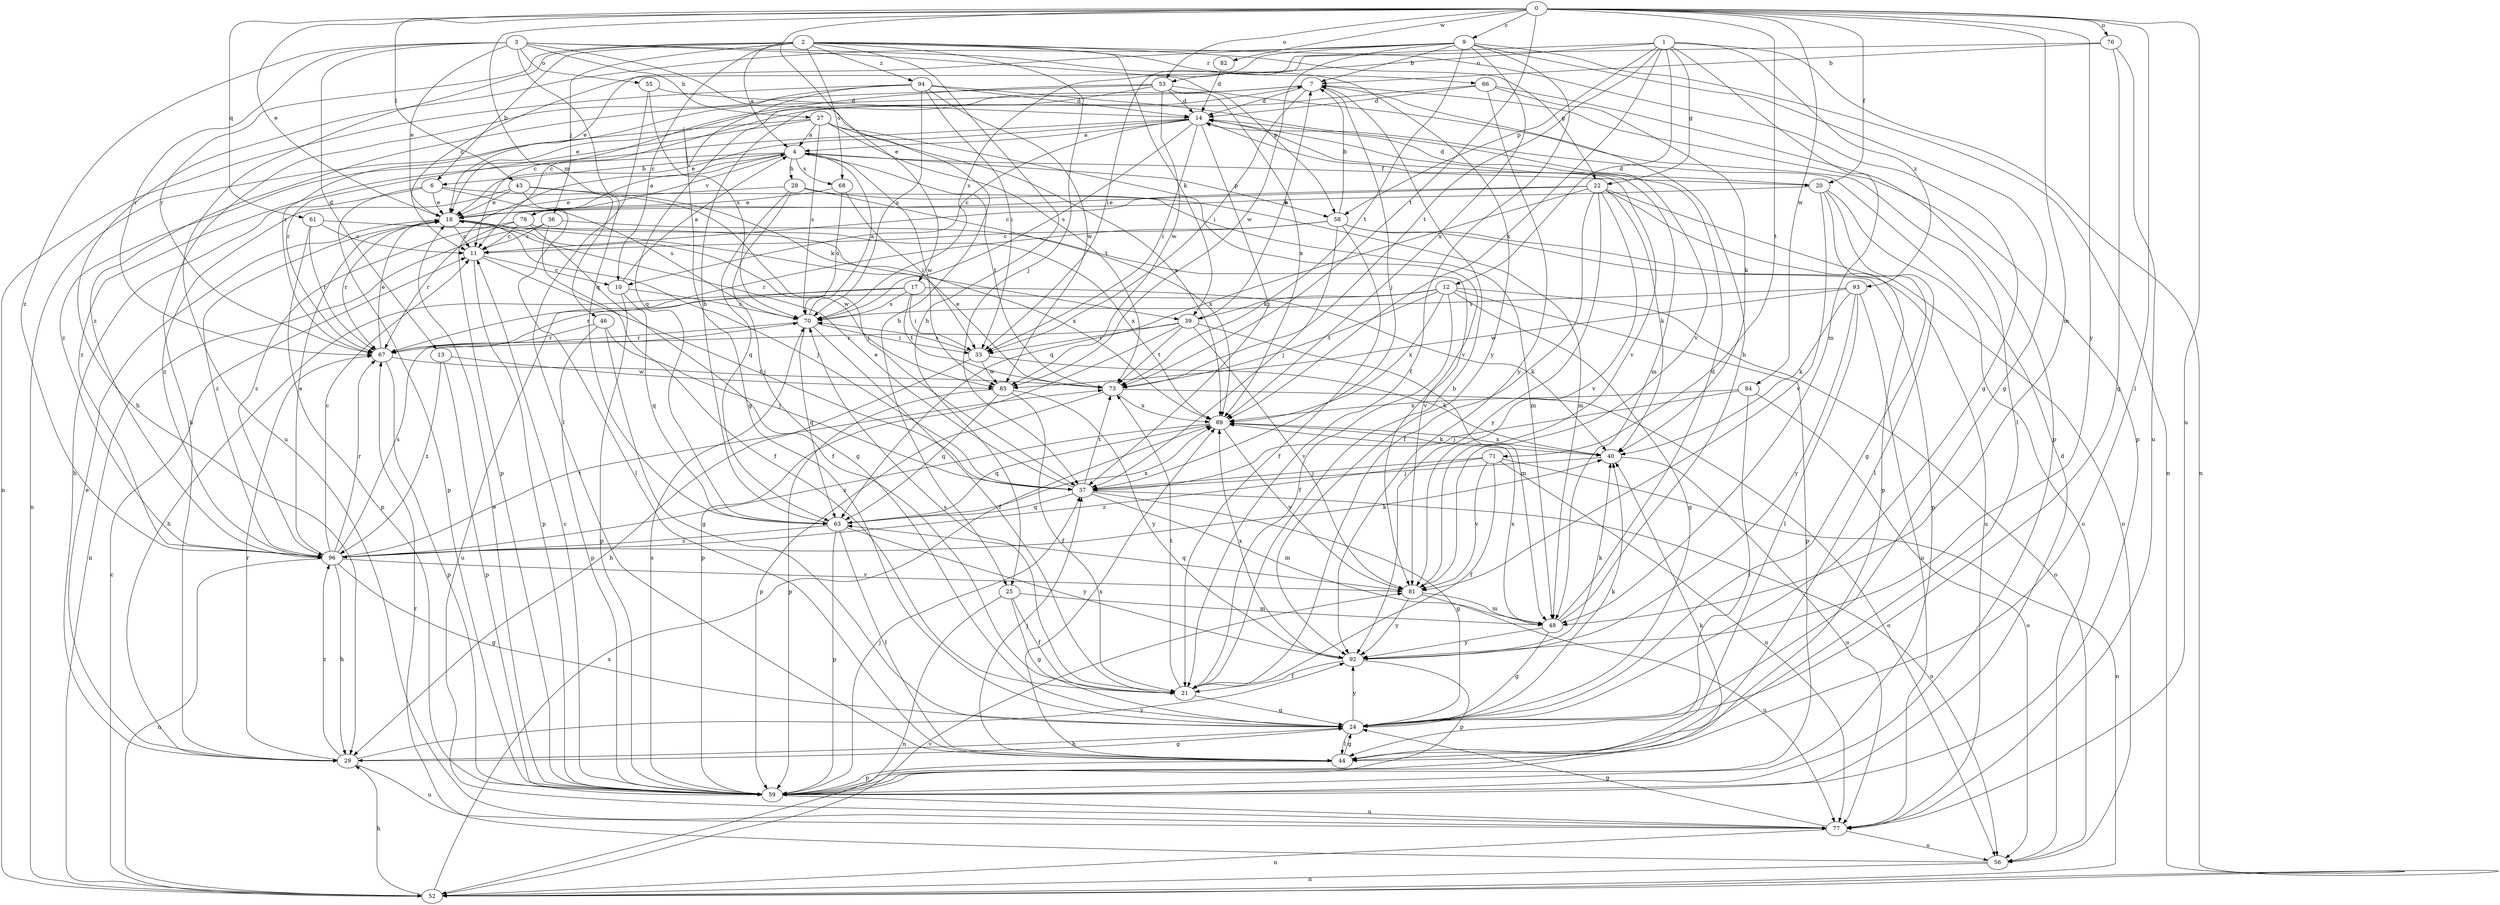 strict digraph  {
0;
1;
2;
3;
4;
6;
7;
9;
10;
11;
12;
13;
14;
17;
18;
20;
21;
22;
24;
25;
27;
28;
29;
33;
36;
37;
39;
40;
43;
44;
46;
48;
52;
53;
55;
56;
58;
59;
61;
63;
66;
67;
68;
70;
71;
73;
76;
77;
78;
81;
82;
84;
85;
89;
92;
93;
94;
96;
0 -> 9  [label=c];
0 -> 17  [label=e];
0 -> 18  [label=e];
0 -> 20  [label=f];
0 -> 43  [label=l];
0 -> 44  [label=l];
0 -> 46  [label=m];
0 -> 48  [label=m];
0 -> 53  [label=o];
0 -> 61  [label=q];
0 -> 71  [label=t];
0 -> 73  [label=t];
0 -> 76  [label=u];
0 -> 77  [label=u];
0 -> 82  [label=w];
0 -> 84  [label=w];
0 -> 92  [label=y];
1 -> 12  [label=d];
1 -> 22  [label=g];
1 -> 33  [label=i];
1 -> 48  [label=m];
1 -> 52  [label=n];
1 -> 53  [label=o];
1 -> 58  [label=p];
1 -> 73  [label=t];
1 -> 89  [label=x];
1 -> 93  [label=z];
2 -> 4  [label=a];
2 -> 6  [label=b];
2 -> 10  [label=c];
2 -> 22  [label=g];
2 -> 24  [label=g];
2 -> 25  [label=h];
2 -> 36  [label=j];
2 -> 37  [label=j];
2 -> 39  [label=k];
2 -> 66  [label=r];
2 -> 67  [label=r];
2 -> 68  [label=s];
2 -> 77  [label=u];
2 -> 94  [label=z];
3 -> 13  [label=d];
3 -> 18  [label=e];
3 -> 25  [label=h];
3 -> 27  [label=h];
3 -> 55  [label=o];
3 -> 58  [label=p];
3 -> 63  [label=q];
3 -> 67  [label=r];
3 -> 92  [label=y];
3 -> 96  [label=z];
4 -> 6  [label=b];
4 -> 20  [label=f];
4 -> 28  [label=h];
4 -> 58  [label=p];
4 -> 59  [label=p];
4 -> 68  [label=s];
4 -> 73  [label=t];
4 -> 78  [label=v];
4 -> 85  [label=w];
4 -> 96  [label=z];
6 -> 18  [label=e];
6 -> 29  [label=h];
6 -> 39  [label=k];
6 -> 59  [label=p];
6 -> 70  [label=s];
7 -> 14  [label=d];
7 -> 18  [label=e];
7 -> 33  [label=i];
7 -> 37  [label=j];
7 -> 59  [label=p];
7 -> 96  [label=z];
9 -> 7  [label=b];
9 -> 18  [label=e];
9 -> 21  [label=f];
9 -> 24  [label=g];
9 -> 29  [label=h];
9 -> 52  [label=n];
9 -> 70  [label=s];
9 -> 73  [label=t];
9 -> 85  [label=w];
9 -> 89  [label=x];
10 -> 4  [label=a];
10 -> 59  [label=p];
10 -> 63  [label=q];
10 -> 70  [label=s];
11 -> 10  [label=c];
11 -> 37  [label=j];
11 -> 59  [label=p];
12 -> 21  [label=f];
12 -> 24  [label=g];
12 -> 39  [label=k];
12 -> 56  [label=o];
12 -> 59  [label=p];
12 -> 67  [label=r];
12 -> 73  [label=t];
12 -> 89  [label=x];
13 -> 59  [label=p];
13 -> 85  [label=w];
13 -> 96  [label=z];
14 -> 4  [label=a];
14 -> 10  [label=c];
14 -> 18  [label=e];
14 -> 33  [label=i];
14 -> 37  [label=j];
14 -> 48  [label=m];
14 -> 70  [label=s];
14 -> 81  [label=v];
14 -> 96  [label=z];
17 -> 29  [label=h];
17 -> 33  [label=i];
17 -> 40  [label=k];
17 -> 70  [label=s];
17 -> 73  [label=t];
17 -> 77  [label=u];
18 -> 11  [label=c];
18 -> 37  [label=j];
18 -> 67  [label=r];
18 -> 85  [label=w];
18 -> 96  [label=z];
20 -> 14  [label=d];
20 -> 18  [label=e];
20 -> 24  [label=g];
20 -> 44  [label=l];
20 -> 56  [label=o];
20 -> 81  [label=v];
21 -> 7  [label=b];
21 -> 24  [label=g];
21 -> 70  [label=s];
21 -> 73  [label=t];
22 -> 11  [label=c];
22 -> 18  [label=e];
22 -> 21  [label=f];
22 -> 40  [label=k];
22 -> 56  [label=o];
22 -> 59  [label=p];
22 -> 63  [label=q];
22 -> 81  [label=v];
22 -> 92  [label=y];
24 -> 29  [label=h];
24 -> 40  [label=k];
24 -> 44  [label=l];
24 -> 92  [label=y];
25 -> 21  [label=f];
25 -> 24  [label=g];
25 -> 48  [label=m];
25 -> 52  [label=n];
27 -> 4  [label=a];
27 -> 52  [label=n];
27 -> 67  [label=r];
27 -> 70  [label=s];
27 -> 73  [label=t];
27 -> 81  [label=v];
27 -> 89  [label=x];
28 -> 18  [label=e];
28 -> 24  [label=g];
28 -> 48  [label=m];
28 -> 63  [label=q];
28 -> 89  [label=x];
29 -> 18  [label=e];
29 -> 24  [label=g];
29 -> 67  [label=r];
29 -> 77  [label=u];
29 -> 92  [label=y];
29 -> 96  [label=z];
33 -> 29  [label=h];
33 -> 40  [label=k];
33 -> 70  [label=s];
33 -> 85  [label=w];
36 -> 11  [label=c];
36 -> 21  [label=f];
36 -> 52  [label=n];
36 -> 81  [label=v];
37 -> 18  [label=e];
37 -> 24  [label=g];
37 -> 48  [label=m];
37 -> 56  [label=o];
37 -> 63  [label=q];
37 -> 73  [label=t];
39 -> 7  [label=b];
39 -> 33  [label=i];
39 -> 48  [label=m];
39 -> 59  [label=p];
39 -> 67  [label=r];
39 -> 73  [label=t];
39 -> 81  [label=v];
40 -> 37  [label=j];
40 -> 77  [label=u];
40 -> 89  [label=x];
43 -> 18  [label=e];
43 -> 37  [label=j];
43 -> 44  [label=l];
43 -> 48  [label=m];
43 -> 96  [label=z];
44 -> 24  [label=g];
44 -> 37  [label=j];
44 -> 59  [label=p];
44 -> 89  [label=x];
46 -> 24  [label=g];
46 -> 37  [label=j];
46 -> 59  [label=p];
46 -> 67  [label=r];
48 -> 7  [label=b];
48 -> 14  [label=d];
48 -> 24  [label=g];
48 -> 89  [label=x];
48 -> 92  [label=y];
52 -> 11  [label=c];
52 -> 29  [label=h];
52 -> 81  [label=v];
52 -> 89  [label=x];
53 -> 11  [label=c];
53 -> 14  [label=d];
53 -> 29  [label=h];
53 -> 44  [label=l];
53 -> 63  [label=q];
53 -> 85  [label=w];
53 -> 89  [label=x];
55 -> 14  [label=d];
55 -> 44  [label=l];
55 -> 70  [label=s];
56 -> 52  [label=n];
56 -> 67  [label=r];
58 -> 7  [label=b];
58 -> 11  [label=c];
58 -> 21  [label=f];
58 -> 37  [label=j];
58 -> 59  [label=p];
58 -> 67  [label=r];
58 -> 77  [label=u];
59 -> 11  [label=c];
59 -> 14  [label=d];
59 -> 18  [label=e];
59 -> 37  [label=j];
59 -> 40  [label=k];
59 -> 70  [label=s];
59 -> 77  [label=u];
61 -> 11  [label=c];
61 -> 59  [label=p];
61 -> 67  [label=r];
61 -> 89  [label=x];
63 -> 7  [label=b];
63 -> 44  [label=l];
63 -> 59  [label=p];
63 -> 89  [label=x];
63 -> 92  [label=y];
63 -> 96  [label=z];
66 -> 11  [label=c];
66 -> 14  [label=d];
66 -> 40  [label=k];
66 -> 59  [label=p];
66 -> 92  [label=y];
67 -> 18  [label=e];
67 -> 59  [label=p];
67 -> 73  [label=t];
68 -> 18  [label=e];
68 -> 33  [label=i];
68 -> 70  [label=s];
70 -> 4  [label=a];
70 -> 21  [label=f];
70 -> 33  [label=i];
70 -> 63  [label=q];
70 -> 67  [label=r];
71 -> 21  [label=f];
71 -> 37  [label=j];
71 -> 52  [label=n];
71 -> 77  [label=u];
71 -> 81  [label=v];
71 -> 96  [label=z];
73 -> 18  [label=e];
73 -> 56  [label=o];
73 -> 59  [label=p];
73 -> 89  [label=x];
76 -> 7  [label=b];
76 -> 11  [label=c];
76 -> 24  [label=g];
76 -> 77  [label=u];
77 -> 24  [label=g];
77 -> 52  [label=n];
77 -> 56  [label=o];
78 -> 4  [label=a];
78 -> 11  [label=c];
78 -> 21  [label=f];
78 -> 67  [label=r];
78 -> 89  [label=x];
78 -> 96  [label=z];
81 -> 48  [label=m];
81 -> 63  [label=q];
81 -> 77  [label=u];
81 -> 92  [label=y];
82 -> 14  [label=d];
84 -> 37  [label=j];
84 -> 44  [label=l];
84 -> 56  [label=o];
84 -> 89  [label=x];
85 -> 21  [label=f];
85 -> 59  [label=p];
85 -> 63  [label=q];
85 -> 92  [label=y];
89 -> 40  [label=k];
89 -> 63  [label=q];
89 -> 81  [label=v];
89 -> 96  [label=z];
92 -> 21  [label=f];
92 -> 40  [label=k];
92 -> 59  [label=p];
92 -> 89  [label=x];
93 -> 40  [label=k];
93 -> 44  [label=l];
93 -> 70  [label=s];
93 -> 77  [label=u];
93 -> 85  [label=w];
93 -> 92  [label=y];
94 -> 14  [label=d];
94 -> 24  [label=g];
94 -> 33  [label=i];
94 -> 52  [label=n];
94 -> 67  [label=r];
94 -> 70  [label=s];
94 -> 81  [label=v];
94 -> 85  [label=w];
96 -> 11  [label=c];
96 -> 18  [label=e];
96 -> 24  [label=g];
96 -> 29  [label=h];
96 -> 40  [label=k];
96 -> 52  [label=n];
96 -> 67  [label=r];
96 -> 70  [label=s];
96 -> 73  [label=t];
96 -> 81  [label=v];
}
